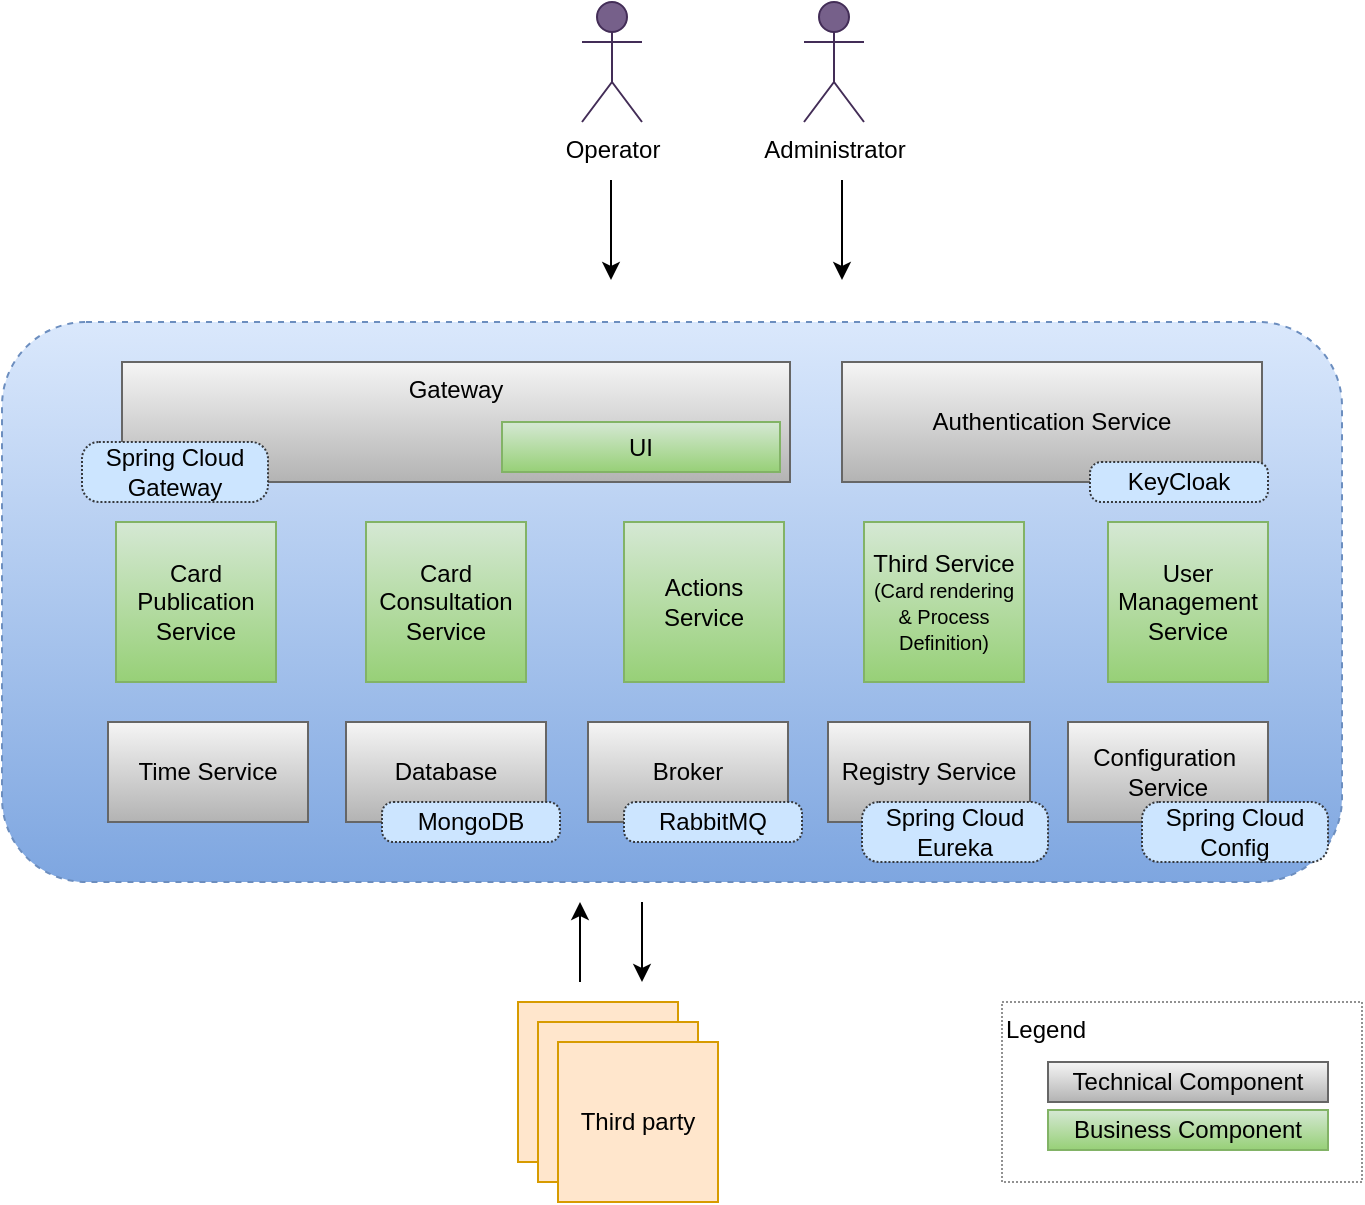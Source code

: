 <mxfile version="12.4.8" type="device"><diagram id="06CrNODc05yYju4PUXcf" name="Page-1"><mxGraphModel dx="1182" dy="738" grid="1" gridSize="10" guides="1" tooltips="1" connect="1" arrows="1" fold="1" page="1" pageScale="1" pageWidth="827" pageHeight="1169" math="0" shadow="0"><root><mxCell id="0"/><mxCell id="1" parent="0"/><mxCell id="SGT3Pfwcb_PDWEz4M1Px-15" value="&lt;div align=&quot;left&quot;&gt;Legend&lt;/div&gt;" style="rounded=0;whiteSpace=wrap;html=1;align=left;verticalAlign=top;dashed=1;dashPattern=1 1;strokeColor=#919191;" parent="1" vertex="1"><mxGeometry x="570" y="520" width="180" height="90" as="geometry"/></mxCell><mxCell id="838dXlEEl3Rx7DSe0e1O-27" value="" style="rounded=1;whiteSpace=wrap;html=1;dashed=1;gradientColor=#7ea6e0;fillColor=#dae8fc;strokeColor=#6c8ebf;" parent="1" vertex="1"><mxGeometry x="70" y="180" width="670" height="280" as="geometry"/></mxCell><mxCell id="838dXlEEl3Rx7DSe0e1O-1" value="Card Publication Service" style="whiteSpace=wrap;html=1;aspect=fixed;fillColor=#d5e8d4;strokeColor=#82b366;gradientColor=#97d077;" parent="1" vertex="1"><mxGeometry x="127" y="280" width="80" height="80" as="geometry"/></mxCell><mxCell id="838dXlEEl3Rx7DSe0e1O-3" value="&lt;div&gt;Third Service &lt;br&gt;&lt;/div&gt;&lt;div style=&quot;font-size: 11px&quot;&gt;&lt;font style=&quot;font-size: 10px&quot;&gt;(Card rendering &amp;amp; Process Definition)&lt;/font&gt; &lt;br&gt;&lt;/div&gt;" style="whiteSpace=wrap;html=1;aspect=fixed;fillColor=#d5e8d4;strokeColor=#82b366;gradientColor=#97d077;" parent="1" vertex="1"><mxGeometry x="501" y="280" width="80" height="80" as="geometry"/></mxCell><mxCell id="838dXlEEl3Rx7DSe0e1O-4" value="Operator" style="shape=umlActor;verticalLabelPosition=bottom;labelBackgroundColor=#ffffff;verticalAlign=top;html=1;outlineConnect=0;fillColor=#76608a;strokeColor=#432D57;fontColor=#000000;" parent="1" vertex="1"><mxGeometry x="360" y="20" width="30" height="60" as="geometry"/></mxCell><mxCell id="838dXlEEl3Rx7DSe0e1O-6" value="Third party " style="whiteSpace=wrap;html=1;aspect=fixed;fillColor=#ffe6cc;strokeColor=#d79b00;" parent="1" vertex="1"><mxGeometry x="328" y="520" width="80" height="80" as="geometry"/></mxCell><mxCell id="838dXlEEl3Rx7DSe0e1O-7" value="User Management Service" style="whiteSpace=wrap;html=1;aspect=fixed;fillColor=#d5e8d4;strokeColor=#82b366;gradientColor=#97d077;" parent="1" vertex="1"><mxGeometry x="623" y="280" width="80" height="80" as="geometry"/></mxCell><mxCell id="838dXlEEl3Rx7DSe0e1O-8" value="Actions Service" style="whiteSpace=wrap;html=1;aspect=fixed;fillColor=#d5e8d4;strokeColor=#82b366;gradientColor=#97d077;" parent="1" vertex="1"><mxGeometry x="381" y="280" width="80" height="80" as="geometry"/></mxCell><mxCell id="838dXlEEl3Rx7DSe0e1O-9" value="Third party " style="whiteSpace=wrap;html=1;aspect=fixed;fillColor=#ffe6cc;strokeColor=#d79b00;" parent="1" vertex="1"><mxGeometry x="338" y="530" width="80" height="80" as="geometry"/></mxCell><mxCell id="838dXlEEl3Rx7DSe0e1O-10" value="Third party " style="whiteSpace=wrap;html=1;aspect=fixed;fillColor=#ffe6cc;strokeColor=#d79b00;" parent="1" vertex="1"><mxGeometry x="348" y="540" width="80" height="80" as="geometry"/></mxCell><mxCell id="838dXlEEl3Rx7DSe0e1O-13" value="Administrator" style="shape=umlActor;verticalLabelPosition=bottom;labelBackgroundColor=#ffffff;verticalAlign=top;html=1;outlineConnect=0;fillColor=#76608a;strokeColor=#432D57;fontColor=#000000;" parent="1" vertex="1"><mxGeometry x="471" y="20" width="30" height="60" as="geometry"/></mxCell><mxCell id="838dXlEEl3Rx7DSe0e1O-17" value="" style="endArrow=classic;html=1;" parent="1" edge="1"><mxGeometry width="50" height="50" relative="1" as="geometry"><mxPoint x="490" y="109" as="sourcePoint"/><mxPoint x="490" y="159" as="targetPoint"/></mxGeometry></mxCell><mxCell id="838dXlEEl3Rx7DSe0e1O-24" value="" style="endArrow=classic;html=1;" parent="1" edge="1"><mxGeometry width="50" height="50" relative="1" as="geometry"><mxPoint x="359" y="510" as="sourcePoint"/><mxPoint x="359" y="470" as="targetPoint"/></mxGeometry></mxCell><mxCell id="838dXlEEl3Rx7DSe0e1O-28" style="edgeStyle=orthogonalEdgeStyle;rounded=0;orthogonalLoop=1;jettySize=auto;html=1;exitX=0.5;exitY=1;exitDx=0;exitDy=0;" parent="1" edge="1"><mxGeometry relative="1" as="geometry"><mxPoint x="394" y="560" as="sourcePoint"/><mxPoint x="394" y="560" as="targetPoint"/></mxGeometry></mxCell><mxCell id="SGT3Pfwcb_PDWEz4M1Px-1" value="Gateway" style="whiteSpace=wrap;html=1;verticalAlign=top;fillColor=#f5f5f5;strokeColor=#666666;gradientColor=#b3b3b3;" parent="1" vertex="1"><mxGeometry x="130" y="200" width="334" height="60" as="geometry"/></mxCell><mxCell id="SGT3Pfwcb_PDWEz4M1Px-2" value="Registry Service" style="whiteSpace=wrap;html=1;fillColor=#f5f5f5;strokeColor=#666666;gradientColor=#b3b3b3;" parent="1" vertex="1"><mxGeometry x="483" y="380" width="101" height="50" as="geometry"/></mxCell><mxCell id="SGT3Pfwcb_PDWEz4M1Px-3" value="Configuration&amp;nbsp; Service" style="whiteSpace=wrap;html=1;fillColor=#f5f5f5;strokeColor=#666666;gradientColor=#b3b3b3;" parent="1" vertex="1"><mxGeometry x="603" y="380" width="100" height="50" as="geometry"/></mxCell><mxCell id="838dXlEEl3Rx7DSe0e1O-2" value="Card Consultation Service" style="whiteSpace=wrap;html=1;aspect=fixed;fillColor=#d5e8d4;strokeColor=#82b366;gradientColor=#97d077;" parent="1" vertex="1"><mxGeometry x="252" y="280" width="80" height="80" as="geometry"/></mxCell><mxCell id="SGT3Pfwcb_PDWEz4M1Px-5" value="UI" style="whiteSpace=wrap;html=1;fillColor=#d5e8d4;strokeColor=#82b366;gradientColor=#97d077;" parent="1" vertex="1"><mxGeometry x="320" y="230" width="139" height="25" as="geometry"/></mxCell><mxCell id="SGT3Pfwcb_PDWEz4M1Px-6" value="Authentication Service " style="whiteSpace=wrap;html=1;fillColor=#f5f5f5;strokeColor=#666666;gradientColor=#b3b3b3;" parent="1" vertex="1"><mxGeometry x="490" y="200" width="210" height="60" as="geometry"/></mxCell><mxCell id="SGT3Pfwcb_PDWEz4M1Px-8" value="" style="endArrow=classic;html=1;" parent="1" edge="1"><mxGeometry width="50" height="50" relative="1" as="geometry"><mxPoint x="374.5" y="109" as="sourcePoint"/><mxPoint x="374.5" y="159" as="targetPoint"/></mxGeometry></mxCell><mxCell id="SGT3Pfwcb_PDWEz4M1Px-9" value="Time Service" style="whiteSpace=wrap;html=1;fillColor=#f5f5f5;strokeColor=#666666;gradientColor=#b3b3b3;" parent="1" vertex="1"><mxGeometry x="123" y="380" width="100" height="50" as="geometry"/></mxCell><mxCell id="SGT3Pfwcb_PDWEz4M1Px-10" value="Database" style="whiteSpace=wrap;html=1;fillColor=#f5f5f5;strokeColor=#666666;gradientColor=#b3b3b3;" parent="1" vertex="1"><mxGeometry x="242" y="380" width="100" height="50" as="geometry"/></mxCell><mxCell id="SGT3Pfwcb_PDWEz4M1Px-11" value="Broker " style="whiteSpace=wrap;html=1;fillColor=#f5f5f5;strokeColor=#666666;gradientColor=#b3b3b3;" parent="1" vertex="1"><mxGeometry x="363" y="380" width="100" height="50" as="geometry"/></mxCell><mxCell id="SGT3Pfwcb_PDWEz4M1Px-13" value="Technical Component" style="whiteSpace=wrap;html=1;fillColor=#f5f5f5;strokeColor=#666666;gradientColor=#b3b3b3;" parent="1" vertex="1"><mxGeometry x="593" y="550" width="140" height="20" as="geometry"/></mxCell><mxCell id="SGT3Pfwcb_PDWEz4M1Px-14" value="Business Component" style="whiteSpace=wrap;html=1;fillColor=#d5e8d4;strokeColor=#82b366;gradientColor=#97d077;" parent="1" vertex="1"><mxGeometry x="593" y="574" width="140" height="20" as="geometry"/></mxCell><mxCell id="SGT3Pfwcb_PDWEz4M1Px-16" value="RabbitMQ" style="rounded=1;whiteSpace=wrap;html=1;dashed=1;dashPattern=1 1;strokeColor=#36393d;fillColor=#cce5ff;arcSize=28;" parent="1" vertex="1"><mxGeometry x="381" y="420" width="89" height="20" as="geometry"/></mxCell><mxCell id="SGT3Pfwcb_PDWEz4M1Px-17" value="MongoDB" style="rounded=1;whiteSpace=wrap;html=1;dashed=1;dashPattern=1 1;strokeColor=#36393d;fillColor=#cce5ff;arcSize=28;" parent="1" vertex="1"><mxGeometry x="260" y="420" width="89" height="20" as="geometry"/></mxCell><mxCell id="SGT3Pfwcb_PDWEz4M1Px-18" value="Spring Cloud Eureka" style="rounded=1;whiteSpace=wrap;html=1;dashed=1;dashPattern=1 1;strokeColor=#36393d;fillColor=#cce5ff;arcSize=28;" parent="1" vertex="1"><mxGeometry x="500" y="420" width="93" height="30" as="geometry"/></mxCell><mxCell id="SGT3Pfwcb_PDWEz4M1Px-20" value="KeyCloak" style="rounded=1;whiteSpace=wrap;html=1;dashed=1;dashPattern=1 1;strokeColor=#36393d;fillColor=#cce5ff;arcSize=28;" parent="1" vertex="1"><mxGeometry x="614" y="250" width="89" height="20" as="geometry"/></mxCell><mxCell id="SGT3Pfwcb_PDWEz4M1Px-21" value="Spring Cloud Gateway" style="rounded=1;whiteSpace=wrap;html=1;dashed=1;dashPattern=1 1;strokeColor=#36393d;fillColor=#cce5ff;arcSize=28;" parent="1" vertex="1"><mxGeometry x="110" y="240" width="93" height="30" as="geometry"/></mxCell><mxCell id="SGT3Pfwcb_PDWEz4M1Px-22" value="Spring Cloud Config" style="rounded=1;whiteSpace=wrap;html=1;dashed=1;dashPattern=1 1;strokeColor=#36393d;fillColor=#cce5ff;arcSize=28;" parent="1" vertex="1"><mxGeometry x="640" y="420" width="93" height="30" as="geometry"/></mxCell><mxCell id="9qK0jNHbgDmJiK9OqxYk-1" value="" style="endArrow=classic;html=1;" parent="1" edge="1"><mxGeometry width="50" height="50" relative="1" as="geometry"><mxPoint x="390" y="470" as="sourcePoint"/><mxPoint x="390" y="510" as="targetPoint"/></mxGeometry></mxCell></root></mxGraphModel></diagram></mxfile>